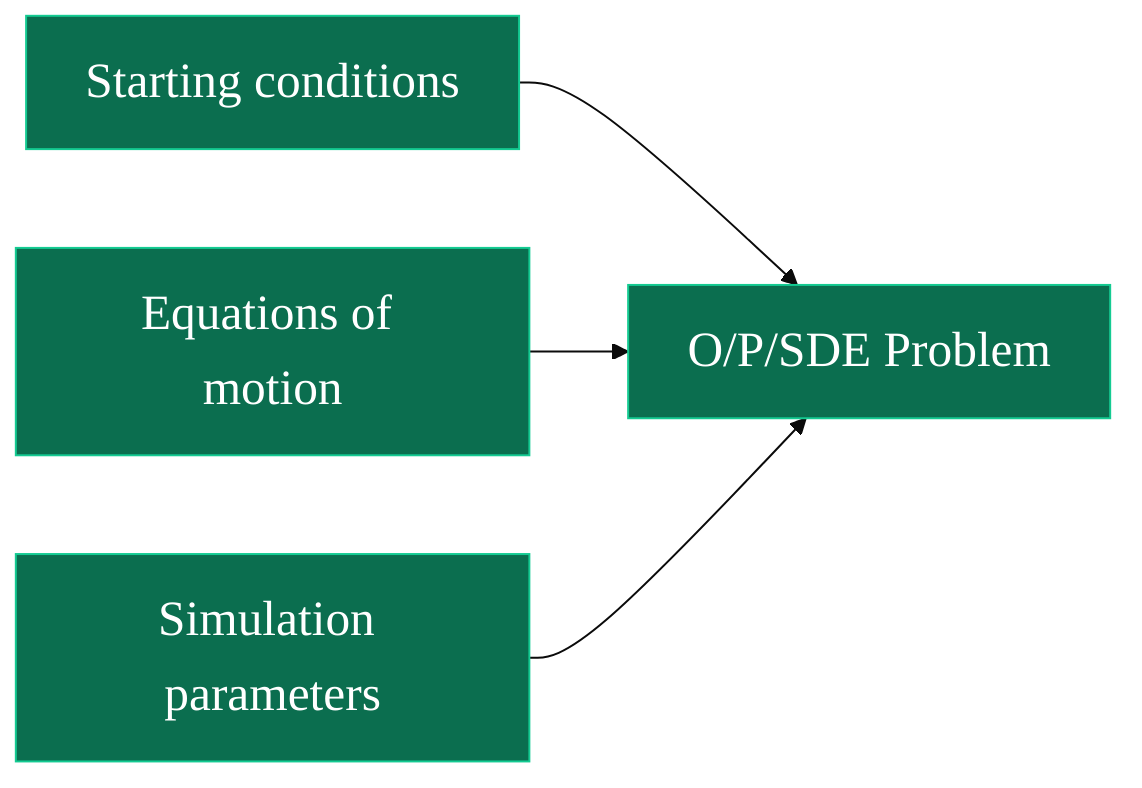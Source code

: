 %%{
    init: {
        'theme': 'base', 
        'themeVariables': { 
            'fontSize': '25px',
            'primaryColor': '#0B6E4F',
            'primaryBorderColor': '#14cb92',
            'primaryTextColor': '#fff',
            'tertiaryTextColor': '#000',
            'fontFamily': 'Lexend'
        }
    }
}%%

graph LR
    I[Starting conditions] --> P[O/P/SDE Problem]
    F[Equations of motion] --> P
    SP[Simulation parameters] --> P